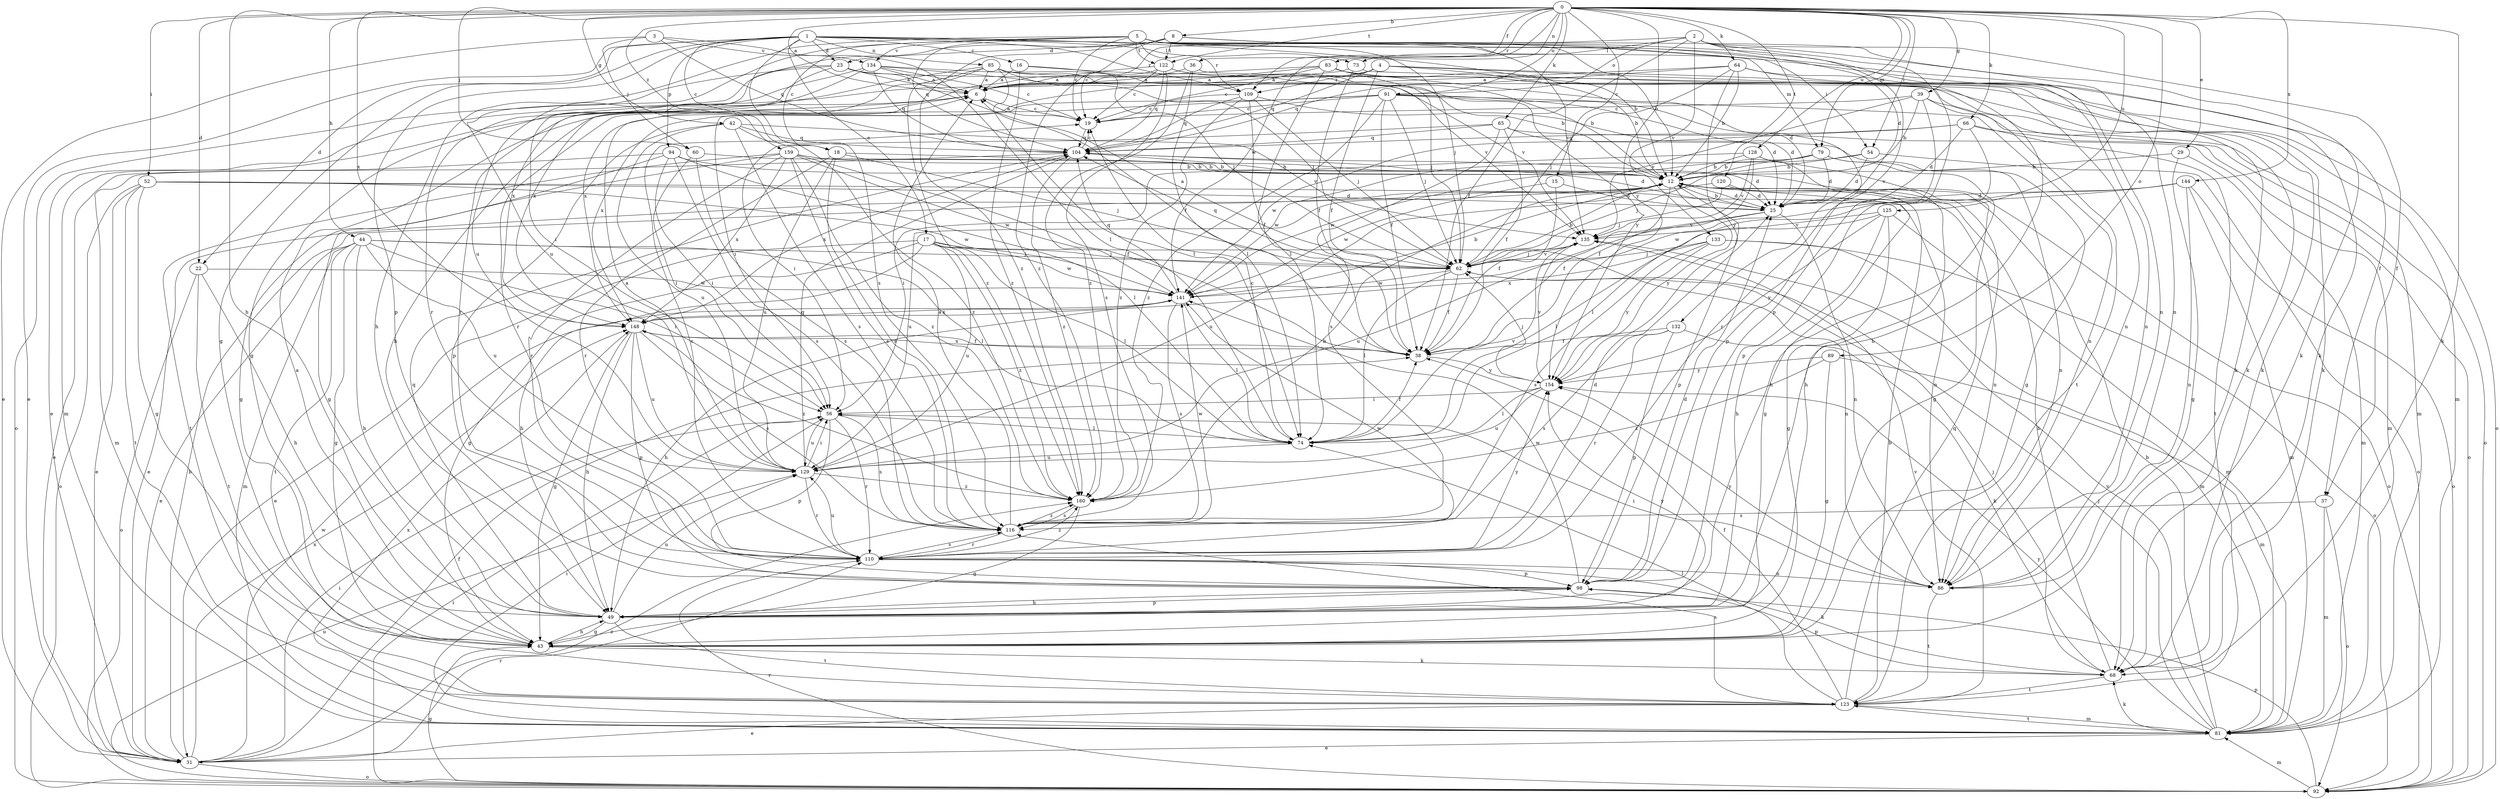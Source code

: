 strict digraph  {
0;
1;
2;
3;
4;
5;
6;
8;
12;
15;
16;
17;
18;
19;
22;
23;
25;
29;
31;
36;
37;
38;
39;
42;
43;
44;
49;
52;
54;
56;
60;
62;
64;
65;
66;
68;
73;
74;
79;
81;
83;
85;
86;
89;
91;
92;
94;
98;
104;
109;
110;
116;
120;
122;
123;
125;
128;
129;
132;
133;
134;
135;
141;
144;
148;
154;
159;
160;
0 -> 6  [label=a];
0 -> 8  [label=b];
0 -> 15  [label=c];
0 -> 22  [label=d];
0 -> 29  [label=e];
0 -> 36  [label=f];
0 -> 39  [label=g];
0 -> 42  [label=g];
0 -> 44  [label=h];
0 -> 49  [label=h];
0 -> 52  [label=i];
0 -> 54  [label=i];
0 -> 60  [label=j];
0 -> 64  [label=k];
0 -> 65  [label=k];
0 -> 66  [label=k];
0 -> 68  [label=k];
0 -> 79  [label=m];
0 -> 83  [label=n];
0 -> 89  [label=o];
0 -> 91  [label=o];
0 -> 109  [label=r];
0 -> 120  [label=t];
0 -> 122  [label=t];
0 -> 125  [label=u];
0 -> 128  [label=u];
0 -> 141  [label=w];
0 -> 144  [label=x];
0 -> 148  [label=x];
0 -> 154  [label=y];
0 -> 159  [label=z];
1 -> 12  [label=b];
1 -> 16  [label=c];
1 -> 17  [label=c];
1 -> 18  [label=c];
1 -> 22  [label=d];
1 -> 23  [label=d];
1 -> 31  [label=e];
1 -> 37  [label=f];
1 -> 43  [label=g];
1 -> 73  [label=l];
1 -> 79  [label=m];
1 -> 85  [label=n];
1 -> 94  [label=p];
1 -> 98  [label=p];
1 -> 109  [label=r];
1 -> 116  [label=s];
2 -> 37  [label=f];
2 -> 38  [label=f];
2 -> 73  [label=l];
2 -> 86  [label=n];
2 -> 91  [label=o];
2 -> 98  [label=p];
2 -> 132  [label=v];
2 -> 133  [label=v];
2 -> 160  [label=z];
3 -> 31  [label=e];
3 -> 60  [label=j];
3 -> 74  [label=l];
3 -> 104  [label=q];
3 -> 134  [label=v];
4 -> 12  [label=b];
4 -> 38  [label=f];
4 -> 68  [label=k];
4 -> 81  [label=m];
4 -> 104  [label=q];
4 -> 109  [label=r];
4 -> 148  [label=x];
5 -> 12  [label=b];
5 -> 18  [label=c];
5 -> 19  [label=c];
5 -> 49  [label=h];
5 -> 54  [label=i];
5 -> 62  [label=j];
5 -> 68  [label=k];
5 -> 104  [label=q];
5 -> 109  [label=r];
5 -> 122  [label=t];
5 -> 129  [label=u];
5 -> 134  [label=v];
5 -> 135  [label=v];
6 -> 19  [label=c];
6 -> 81  [label=m];
6 -> 110  [label=r];
8 -> 19  [label=c];
8 -> 23  [label=d];
8 -> 25  [label=d];
8 -> 68  [label=k];
8 -> 86  [label=n];
8 -> 122  [label=t];
8 -> 129  [label=u];
8 -> 160  [label=z];
12 -> 25  [label=d];
12 -> 31  [label=e];
12 -> 38  [label=f];
12 -> 43  [label=g];
12 -> 86  [label=n];
12 -> 98  [label=p];
12 -> 129  [label=u];
12 -> 154  [label=y];
15 -> 25  [label=d];
15 -> 38  [label=f];
15 -> 141  [label=w];
16 -> 6  [label=a];
16 -> 62  [label=j];
16 -> 154  [label=y];
16 -> 160  [label=z];
17 -> 31  [label=e];
17 -> 43  [label=g];
17 -> 49  [label=h];
17 -> 62  [label=j];
17 -> 74  [label=l];
17 -> 86  [label=n];
17 -> 129  [label=u];
17 -> 141  [label=w];
17 -> 160  [label=z];
18 -> 12  [label=b];
18 -> 62  [label=j];
18 -> 110  [label=r];
18 -> 116  [label=s];
18 -> 129  [label=u];
19 -> 6  [label=a];
19 -> 104  [label=q];
22 -> 49  [label=h];
22 -> 92  [label=o];
22 -> 123  [label=t];
22 -> 141  [label=w];
23 -> 6  [label=a];
23 -> 38  [label=f];
23 -> 56  [label=i];
23 -> 68  [label=k];
23 -> 92  [label=o];
23 -> 110  [label=r];
25 -> 12  [label=b];
25 -> 86  [label=n];
25 -> 129  [label=u];
25 -> 135  [label=v];
29 -> 12  [label=b];
29 -> 43  [label=g];
29 -> 81  [label=m];
31 -> 12  [label=b];
31 -> 38  [label=f];
31 -> 56  [label=i];
31 -> 92  [label=o];
31 -> 110  [label=r];
31 -> 141  [label=w];
31 -> 148  [label=x];
31 -> 160  [label=z];
36 -> 6  [label=a];
36 -> 68  [label=k];
36 -> 74  [label=l];
36 -> 160  [label=z];
37 -> 81  [label=m];
37 -> 92  [label=o];
37 -> 116  [label=s];
38 -> 148  [label=x];
38 -> 154  [label=y];
39 -> 12  [label=b];
39 -> 19  [label=c];
39 -> 81  [label=m];
39 -> 92  [label=o];
39 -> 110  [label=r];
39 -> 135  [label=v];
42 -> 98  [label=p];
42 -> 104  [label=q];
42 -> 116  [label=s];
42 -> 129  [label=u];
42 -> 135  [label=v];
42 -> 160  [label=z];
43 -> 6  [label=a];
43 -> 49  [label=h];
43 -> 68  [label=k];
44 -> 31  [label=e];
44 -> 43  [label=g];
44 -> 49  [label=h];
44 -> 56  [label=i];
44 -> 62  [label=j];
44 -> 74  [label=l];
44 -> 81  [label=m];
44 -> 123  [label=t];
44 -> 129  [label=u];
49 -> 43  [label=g];
49 -> 98  [label=p];
49 -> 104  [label=q];
49 -> 123  [label=t];
49 -> 129  [label=u];
49 -> 154  [label=y];
52 -> 25  [label=d];
52 -> 31  [label=e];
52 -> 43  [label=g];
52 -> 86  [label=n];
52 -> 92  [label=o];
52 -> 123  [label=t];
52 -> 141  [label=w];
54 -> 12  [label=b];
54 -> 25  [label=d];
54 -> 92  [label=o];
54 -> 141  [label=w];
56 -> 74  [label=l];
56 -> 98  [label=p];
56 -> 110  [label=r];
56 -> 116  [label=s];
56 -> 129  [label=u];
60 -> 12  [label=b];
60 -> 56  [label=i];
60 -> 116  [label=s];
62 -> 6  [label=a];
62 -> 12  [label=b];
62 -> 38  [label=f];
62 -> 74  [label=l];
62 -> 104  [label=q];
62 -> 135  [label=v];
62 -> 141  [label=w];
64 -> 6  [label=a];
64 -> 12  [label=b];
64 -> 62  [label=j];
64 -> 86  [label=n];
64 -> 92  [label=o];
64 -> 104  [label=q];
64 -> 154  [label=y];
65 -> 38  [label=f];
65 -> 43  [label=g];
65 -> 56  [label=i];
65 -> 81  [label=m];
65 -> 104  [label=q];
65 -> 116  [label=s];
66 -> 25  [label=d];
66 -> 92  [label=o];
66 -> 98  [label=p];
66 -> 104  [label=q];
66 -> 123  [label=t];
66 -> 141  [label=w];
68 -> 12  [label=b];
68 -> 62  [label=j];
68 -> 98  [label=p];
68 -> 123  [label=t];
73 -> 6  [label=a];
73 -> 38  [label=f];
73 -> 86  [label=n];
74 -> 19  [label=c];
74 -> 38  [label=f];
74 -> 129  [label=u];
74 -> 135  [label=v];
79 -> 12  [label=b];
79 -> 25  [label=d];
79 -> 49  [label=h];
79 -> 62  [label=j];
79 -> 86  [label=n];
79 -> 141  [label=w];
81 -> 12  [label=b];
81 -> 31  [label=e];
81 -> 56  [label=i];
81 -> 62  [label=j];
81 -> 68  [label=k];
81 -> 123  [label=t];
81 -> 135  [label=v];
81 -> 148  [label=x];
81 -> 154  [label=y];
83 -> 6  [label=a];
83 -> 19  [label=c];
83 -> 25  [label=d];
83 -> 31  [label=e];
83 -> 49  [label=h];
83 -> 62  [label=j];
83 -> 74  [label=l];
85 -> 6  [label=a];
85 -> 62  [label=j];
85 -> 68  [label=k];
85 -> 74  [label=l];
85 -> 110  [label=r];
85 -> 135  [label=v];
85 -> 148  [label=x];
85 -> 160  [label=z];
86 -> 56  [label=i];
86 -> 123  [label=t];
86 -> 154  [label=y];
89 -> 43  [label=g];
89 -> 81  [label=m];
89 -> 154  [label=y];
89 -> 160  [label=z];
91 -> 19  [label=c];
91 -> 25  [label=d];
91 -> 38  [label=f];
91 -> 56  [label=i];
91 -> 62  [label=j];
91 -> 86  [label=n];
91 -> 98  [label=p];
91 -> 148  [label=x];
91 -> 160  [label=z];
92 -> 43  [label=g];
92 -> 56  [label=i];
92 -> 81  [label=m];
92 -> 98  [label=p];
92 -> 110  [label=r];
92 -> 129  [label=u];
94 -> 12  [label=b];
94 -> 31  [label=e];
94 -> 43  [label=g];
94 -> 56  [label=i];
94 -> 74  [label=l];
94 -> 116  [label=s];
98 -> 25  [label=d];
98 -> 49  [label=h];
98 -> 141  [label=w];
104 -> 12  [label=b];
104 -> 19  [label=c];
104 -> 25  [label=d];
104 -> 81  [label=m];
104 -> 148  [label=x];
104 -> 160  [label=z];
109 -> 19  [label=c];
109 -> 25  [label=d];
109 -> 38  [label=f];
109 -> 62  [label=j];
109 -> 104  [label=q];
109 -> 160  [label=z];
110 -> 19  [label=c];
110 -> 25  [label=d];
110 -> 68  [label=k];
110 -> 86  [label=n];
110 -> 98  [label=p];
110 -> 116  [label=s];
110 -> 129  [label=u];
110 -> 141  [label=w];
110 -> 154  [label=y];
110 -> 160  [label=z];
116 -> 6  [label=a];
116 -> 110  [label=r];
116 -> 141  [label=w];
116 -> 160  [label=z];
120 -> 25  [label=d];
120 -> 62  [label=j];
120 -> 92  [label=o];
120 -> 129  [label=u];
122 -> 6  [label=a];
122 -> 12  [label=b];
122 -> 19  [label=c];
122 -> 49  [label=h];
122 -> 104  [label=q];
122 -> 116  [label=s];
122 -> 123  [label=t];
123 -> 12  [label=b];
123 -> 31  [label=e];
123 -> 38  [label=f];
123 -> 74  [label=l];
123 -> 81  [label=m];
123 -> 104  [label=q];
123 -> 116  [label=s];
123 -> 135  [label=v];
125 -> 43  [label=g];
125 -> 49  [label=h];
125 -> 74  [label=l];
125 -> 81  [label=m];
125 -> 135  [label=v];
125 -> 154  [label=y];
128 -> 12  [label=b];
128 -> 38  [label=f];
128 -> 43  [label=g];
128 -> 49  [label=h];
128 -> 56  [label=i];
128 -> 135  [label=v];
129 -> 6  [label=a];
129 -> 56  [label=i];
129 -> 104  [label=q];
129 -> 110  [label=r];
129 -> 160  [label=z];
132 -> 38  [label=f];
132 -> 68  [label=k];
132 -> 98  [label=p];
132 -> 110  [label=r];
132 -> 116  [label=s];
133 -> 62  [label=j];
133 -> 81  [label=m];
133 -> 92  [label=o];
133 -> 116  [label=s];
133 -> 148  [label=x];
133 -> 154  [label=y];
134 -> 6  [label=a];
134 -> 12  [label=b];
134 -> 19  [label=c];
134 -> 43  [label=g];
134 -> 104  [label=q];
134 -> 135  [label=v];
134 -> 148  [label=x];
135 -> 62  [label=j];
141 -> 12  [label=b];
141 -> 49  [label=h];
141 -> 74  [label=l];
141 -> 104  [label=q];
141 -> 116  [label=s];
141 -> 148  [label=x];
144 -> 25  [label=d];
144 -> 74  [label=l];
144 -> 81  [label=m];
144 -> 86  [label=n];
144 -> 92  [label=o];
144 -> 141  [label=w];
148 -> 38  [label=f];
148 -> 43  [label=g];
148 -> 49  [label=h];
148 -> 98  [label=p];
148 -> 116  [label=s];
148 -> 129  [label=u];
148 -> 160  [label=z];
154 -> 56  [label=i];
154 -> 62  [label=j];
154 -> 74  [label=l];
154 -> 129  [label=u];
154 -> 135  [label=v];
159 -> 12  [label=b];
159 -> 25  [label=d];
159 -> 38  [label=f];
159 -> 43  [label=g];
159 -> 110  [label=r];
159 -> 116  [label=s];
159 -> 123  [label=t];
159 -> 141  [label=w];
159 -> 148  [label=x];
159 -> 160  [label=z];
160 -> 12  [label=b];
160 -> 43  [label=g];
160 -> 116  [label=s];
}
